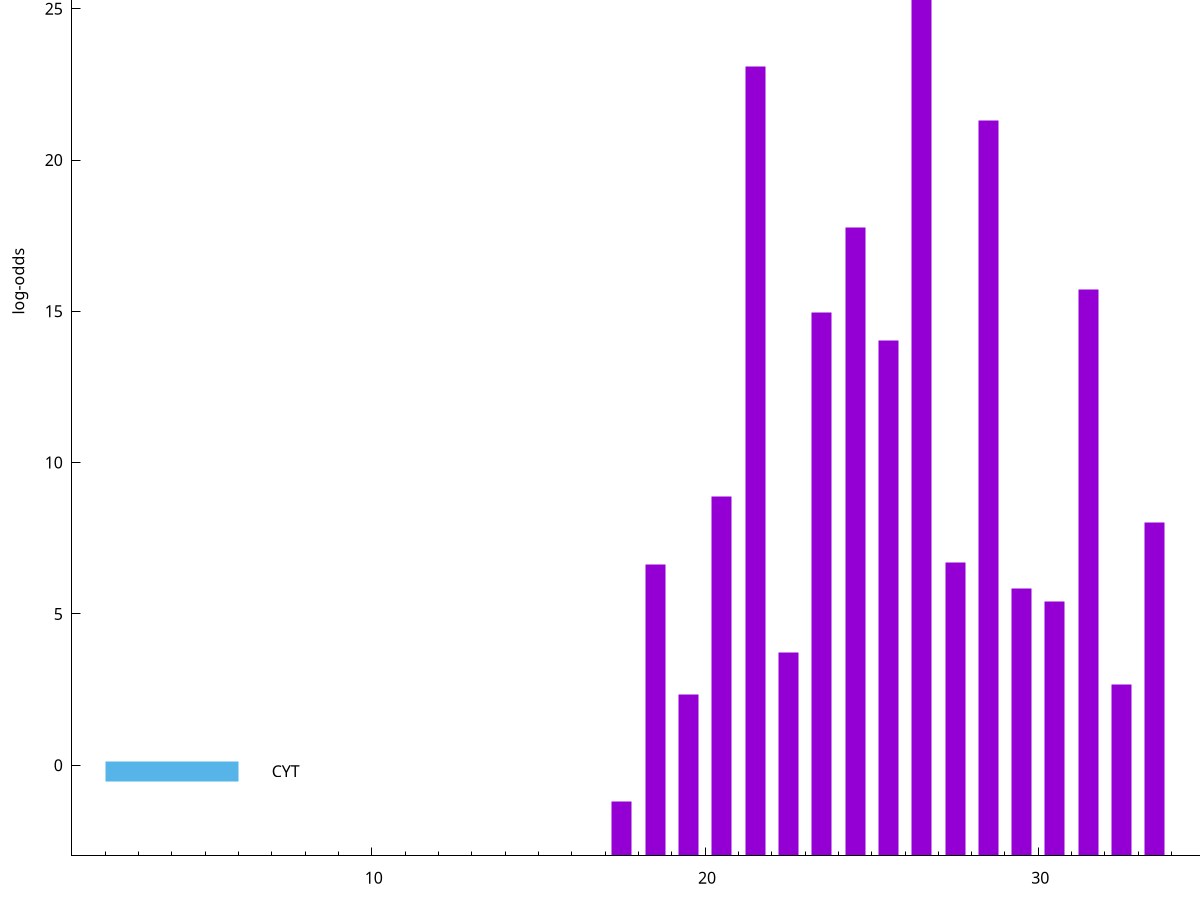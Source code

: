 set title "LipoP predictions for SRR3467249.gff"
set size 2., 1.4
set xrange [1:70] 
set mxtics 10
set yrange [-3:35]
set y2range [0:38]
set ylabel "log-odds"
set term postscript eps color solid "Helvetica" 30
set output "SRR3467249.gff115.eps"
set arrow from 2,30.4639 to 6,30.4639 nohead lt 1 lw 20
set label "SpI" at 7,30.4639
set arrow from 2,-0.200913 to 6,-0.200913 nohead lt 3 lw 20
set label "CYT" at 7,-0.200913
set arrow from 2,30.4639 to 6,30.4639 nohead lt 1 lw 20
set label "SpI" at 7,30.4639
# NOTE: The scores below are the log-odds scores with the threshold
# NOTE: subtracted (a hack to make gnuplot make the histogram all
# NOTE: look nice).
plot "-" axes x1y2 title "" with impulses lt 1 lw 20
26.500000 33.452200
21.500000 26.094800
28.500000 24.304000
24.500000 20.769400
31.500000 18.713400
23.500000 17.968700
25.500000 17.026800
20.500000 11.869490
33.500000 11.016830
27.500000 9.712750
18.500000 9.635080
29.500000 8.836220
30.500000 8.425530
22.500000 6.721130
32.500000 5.653360
19.500000 5.330680
35.500000 3.062163
17.500000 1.791330
e
exit

